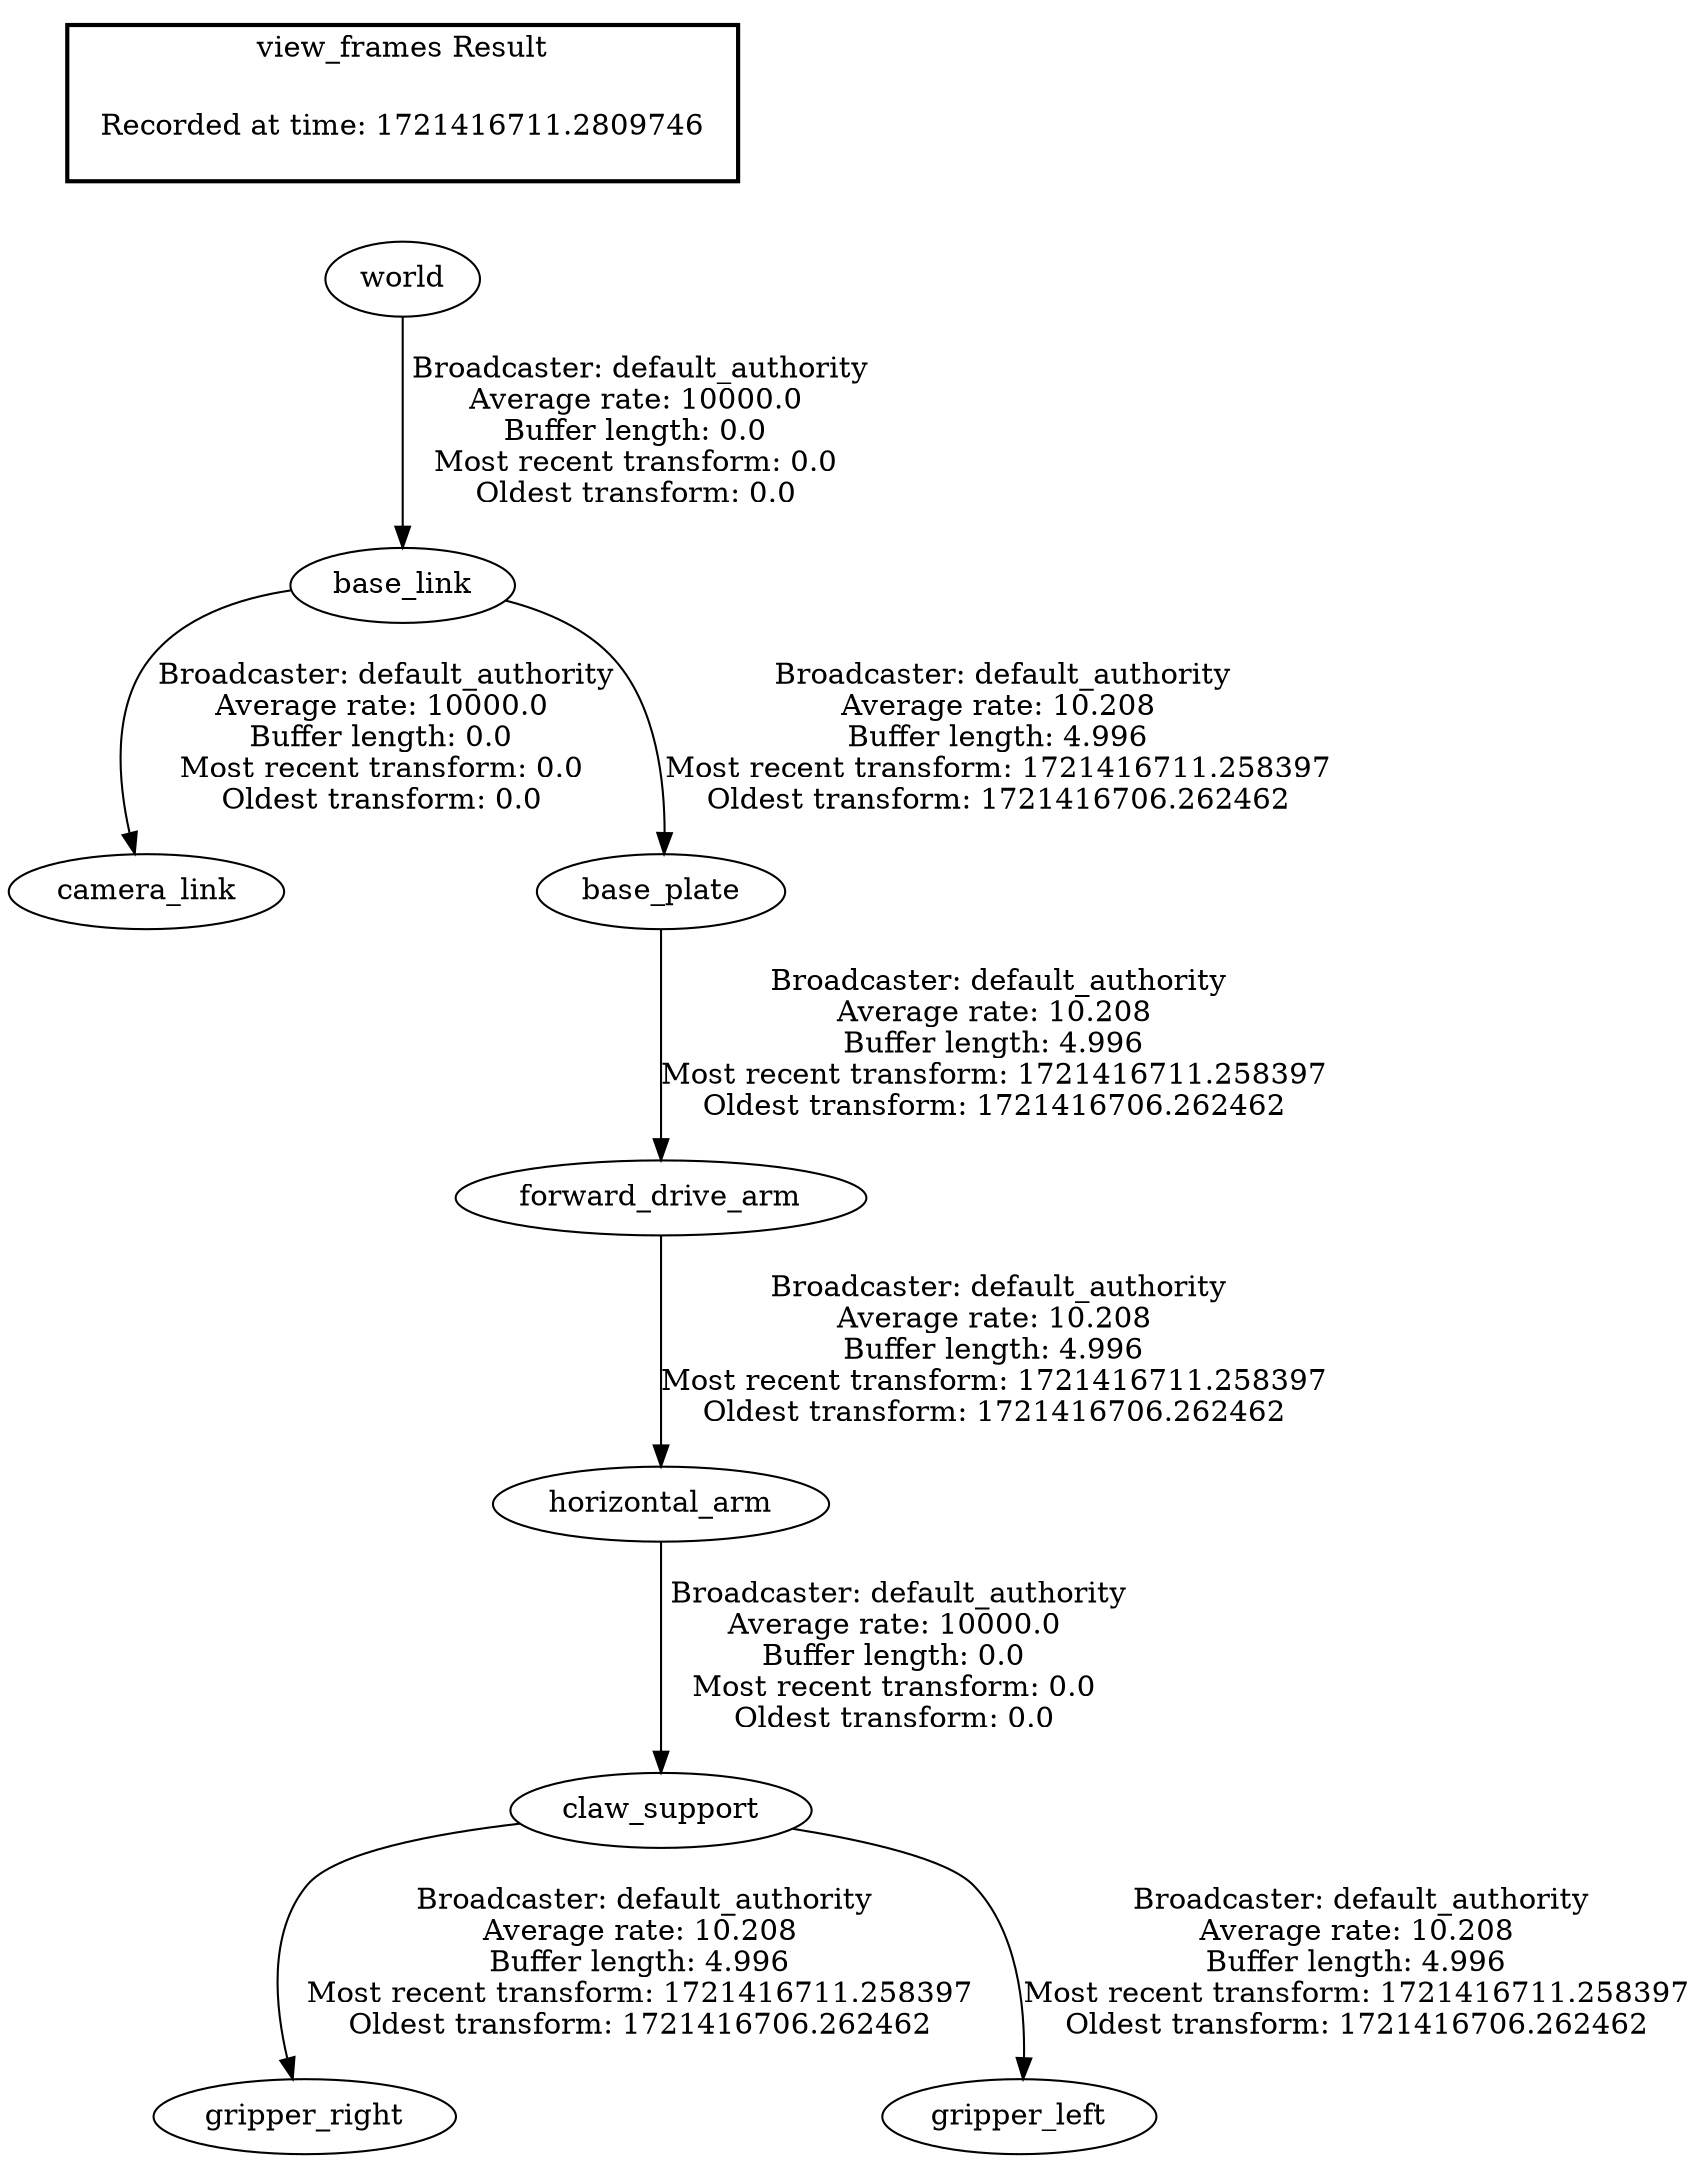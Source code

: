 digraph G {
"base_link" -> "camera_link"[label=" Broadcaster: default_authority\nAverage rate: 10000.0\nBuffer length: 0.0\nMost recent transform: 0.0\nOldest transform: 0.0\n"];
"world" -> "base_link"[label=" Broadcaster: default_authority\nAverage rate: 10000.0\nBuffer length: 0.0\nMost recent transform: 0.0\nOldest transform: 0.0\n"];
"horizontal_arm" -> "claw_support"[label=" Broadcaster: default_authority\nAverage rate: 10000.0\nBuffer length: 0.0\nMost recent transform: 0.0\nOldest transform: 0.0\n"];
"forward_drive_arm" -> "horizontal_arm"[label=" Broadcaster: default_authority\nAverage rate: 10.208\nBuffer length: 4.996\nMost recent transform: 1721416711.258397\nOldest transform: 1721416706.262462\n"];
"base_link" -> "base_plate"[label=" Broadcaster: default_authority\nAverage rate: 10.208\nBuffer length: 4.996\nMost recent transform: 1721416711.258397\nOldest transform: 1721416706.262462\n"];
"base_plate" -> "forward_drive_arm"[label=" Broadcaster: default_authority\nAverage rate: 10.208\nBuffer length: 4.996\nMost recent transform: 1721416711.258397\nOldest transform: 1721416706.262462\n"];
"claw_support" -> "gripper_right"[label=" Broadcaster: default_authority\nAverage rate: 10.208\nBuffer length: 4.996\nMost recent transform: 1721416711.258397\nOldest transform: 1721416706.262462\n"];
"claw_support" -> "gripper_left"[label=" Broadcaster: default_authority\nAverage rate: 10.208\nBuffer length: 4.996\nMost recent transform: 1721416711.258397\nOldest transform: 1721416706.262462\n"];
edge [style=invis];
 subgraph cluster_legend { style=bold; color=black; label ="view_frames Result";
"Recorded at time: 1721416711.2809746"[ shape=plaintext ] ;
}->"world";
}